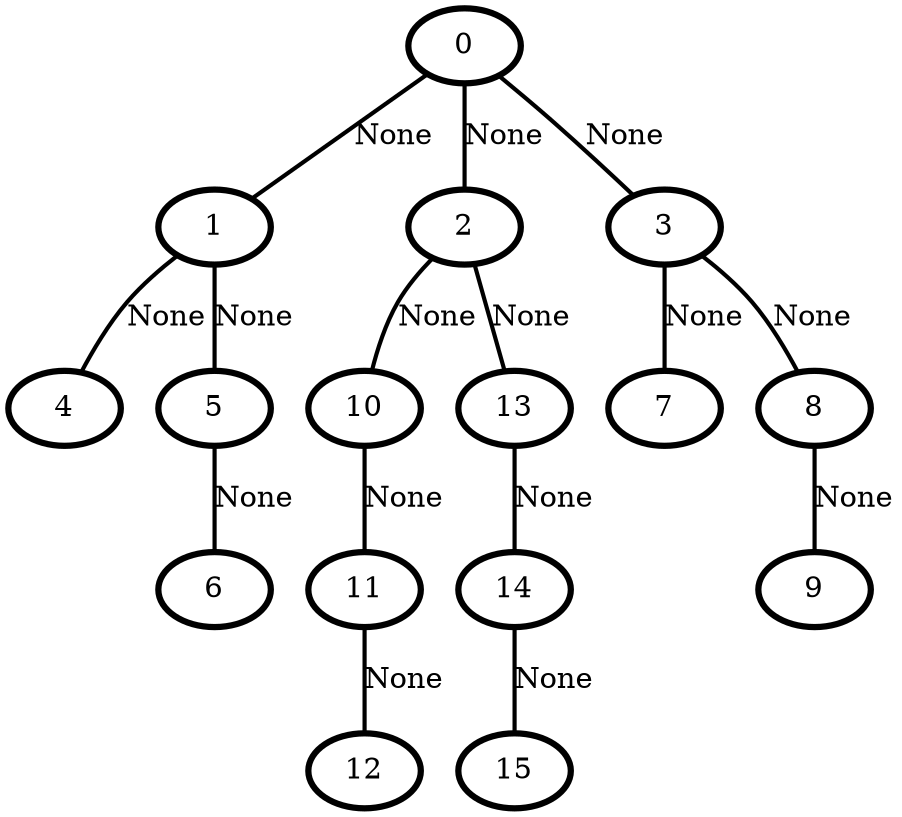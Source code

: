 graph G {
    0 [penwidth=3,label="0"]
    1 [penwidth=3,label="1"]
    2 [penwidth=3,label="2"]
    3 [penwidth=3,label="3"]
    4 [penwidth=3,label="4"]
    5 [penwidth=3,label="5"]
    6 [penwidth=3,label="6"]
    7 [penwidth=3,label="7"]
    8 [penwidth=3,label="8"]
    9 [penwidth=3,label="9"]
    10 [penwidth=3,label="10"]
    11 [penwidth=3,label="11"]
    12 [penwidth=3,label="12"]
    13 [penwidth=3,label="13"]
    14 [penwidth=3,label="14"]
    15 [penwidth=3,label="15"]

    0--1 [penwidth=2,label="None"]
    1--4 [penwidth=2,label="None"]
    1--5 [penwidth=2,label="None"]
    5--6 [penwidth=2,label="None"]
    0--2 [penwidth=2,label="None"]
    2--10 [penwidth=2,label="None"]
    2--13 [penwidth=2,label="None"]
    10--11 [penwidth=2,label="None"]
    11--12 [penwidth=2,label="None"]
    13--14 [penwidth=2,label="None"]
    14--15 [penwidth=2,label="None"]
    0--3 [penwidth=2,label="None"]
    3--7 [penwidth=2,label="None"]
    3--8 [penwidth=2,label="None"]
    8--9 [penwidth=2,label="None"]
}
